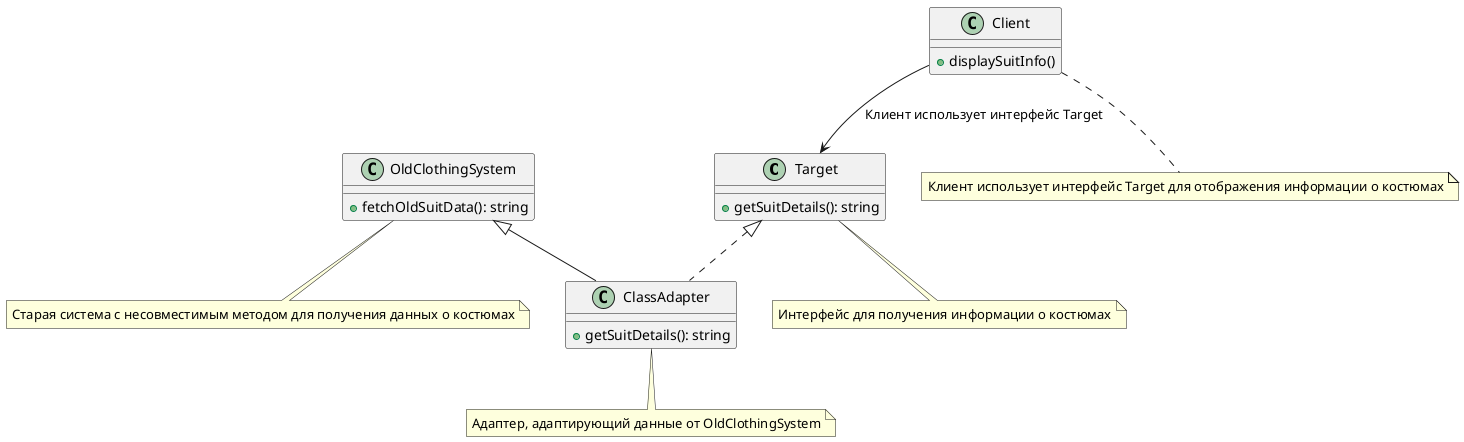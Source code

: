 @startuml
class Target {
    +getSuitDetails(): string
}
    note bottom of Target
    Интерфейс для получения информации о костюмах
end note


class Client {
    +displaySuitInfo()
}
note bottom of Client
Клиент использует интерфейс Target для отображения информации о костюмах
end note

class OldClothingSystem {
    +fetchOldSuitData(): string
}
note bottom of OldClothingSystem
Старая система с несовместимым методом для получения данных о костюмах
end note

class ClassAdapter extends OldClothingSystem implements Target {
    +getSuitDetails(): string
}
note bottom of ClassAdapter
Адаптер, адаптирующий данные от OldClothingSystem
end note

Client --> Target : Клиент использует интерфейс Target

@enduml
